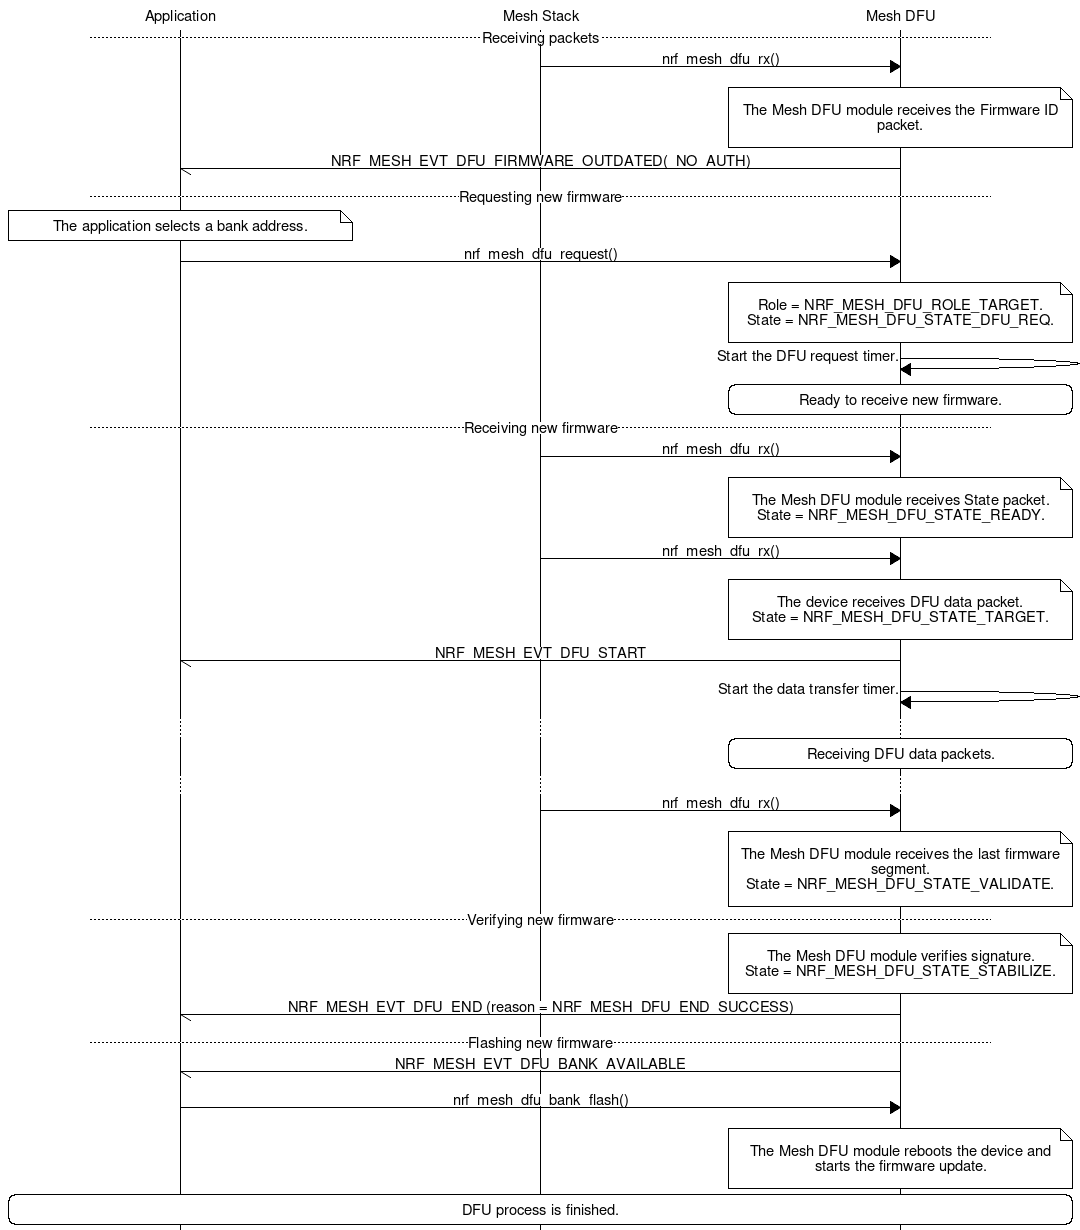 # MSC for handling DFU process

msc {
    hscale="1.8";

    a [label="Application"], b[label="Mesh Stack"], c[label="Mesh DFU"];

    ---  [label="Receiving packets"];
    b=>c [label="nrf_mesh_dfu_rx()"];
    c note c [label="\nThe Mesh DFU module receives the Firmware ID packet.\n"];
    c->a [label="NRF_MESH_EVT_DFU_FIRMWARE_OUTDATED(_NO_AUTH)"];
    
    --- [label="Requesting new firmware"];
    a note a [label="The application selects a bank address."];
    a=>c [label="nrf_mesh_dfu_request()"];
    c note c [label="\nRole = NRF_MESH_DFU_ROLE_TARGET.\nState = NRF_MESH_DFU_STATE_DFU_REQ.\n"];
    c=>c [label="Start the DFU request timer."];
    
    c rbox c [label="Ready to receive new firmware."];
    
    --- [label="Receiving new firmware"];
    b=>c [label="nrf_mesh_dfu_rx()"];
    c note c [label="\nThe Mesh DFU module receives State packet.\nState = NRF_MESH_DFU_STATE_READY.\n"];
    b=>c [label="nrf_mesh_dfu_rx()"];
    c note c [label="\nThe device receives DFU data packet.\nState = NRF_MESH_DFU_STATE_TARGET.\n"];
    c->a [label="NRF_MESH_EVT_DFU_START"];
    c=>c [label="Start the data transfer timer."];
    ...;
    c rbox c [label="Receiving DFU data packets."];
    ...;
    b=>c [label="nrf_mesh_dfu_rx()"];
    c note c [label="\nThe Mesh DFU module receives the last firmware segment.\nState = NRF_MESH_DFU_STATE_VALIDATE.\n"];
    
    --- [label="Verifying new firmware"];
    c note c [label="\nThe Mesh DFU module verifies signature.\nState = NRF_MESH_DFU_STATE_STABILIZE.\n"];
    c->a [label="NRF_MESH_EVT_DFU_END (reason = NRF_MESH_DFU_END_SUCCESS)"];
    
    --- [label="Flashing new firmware"];
    c->a [label="NRF_MESH_EVT_DFU_BANK_AVAILABLE"];
    a=>c [label="nrf_mesh_dfu_bank_flash()"];
    c note c [label="\nThe Mesh DFU module reboots the device and starts the firmware update.\n"];
    
    a rbox c [label="DFU process is finished."];
}

